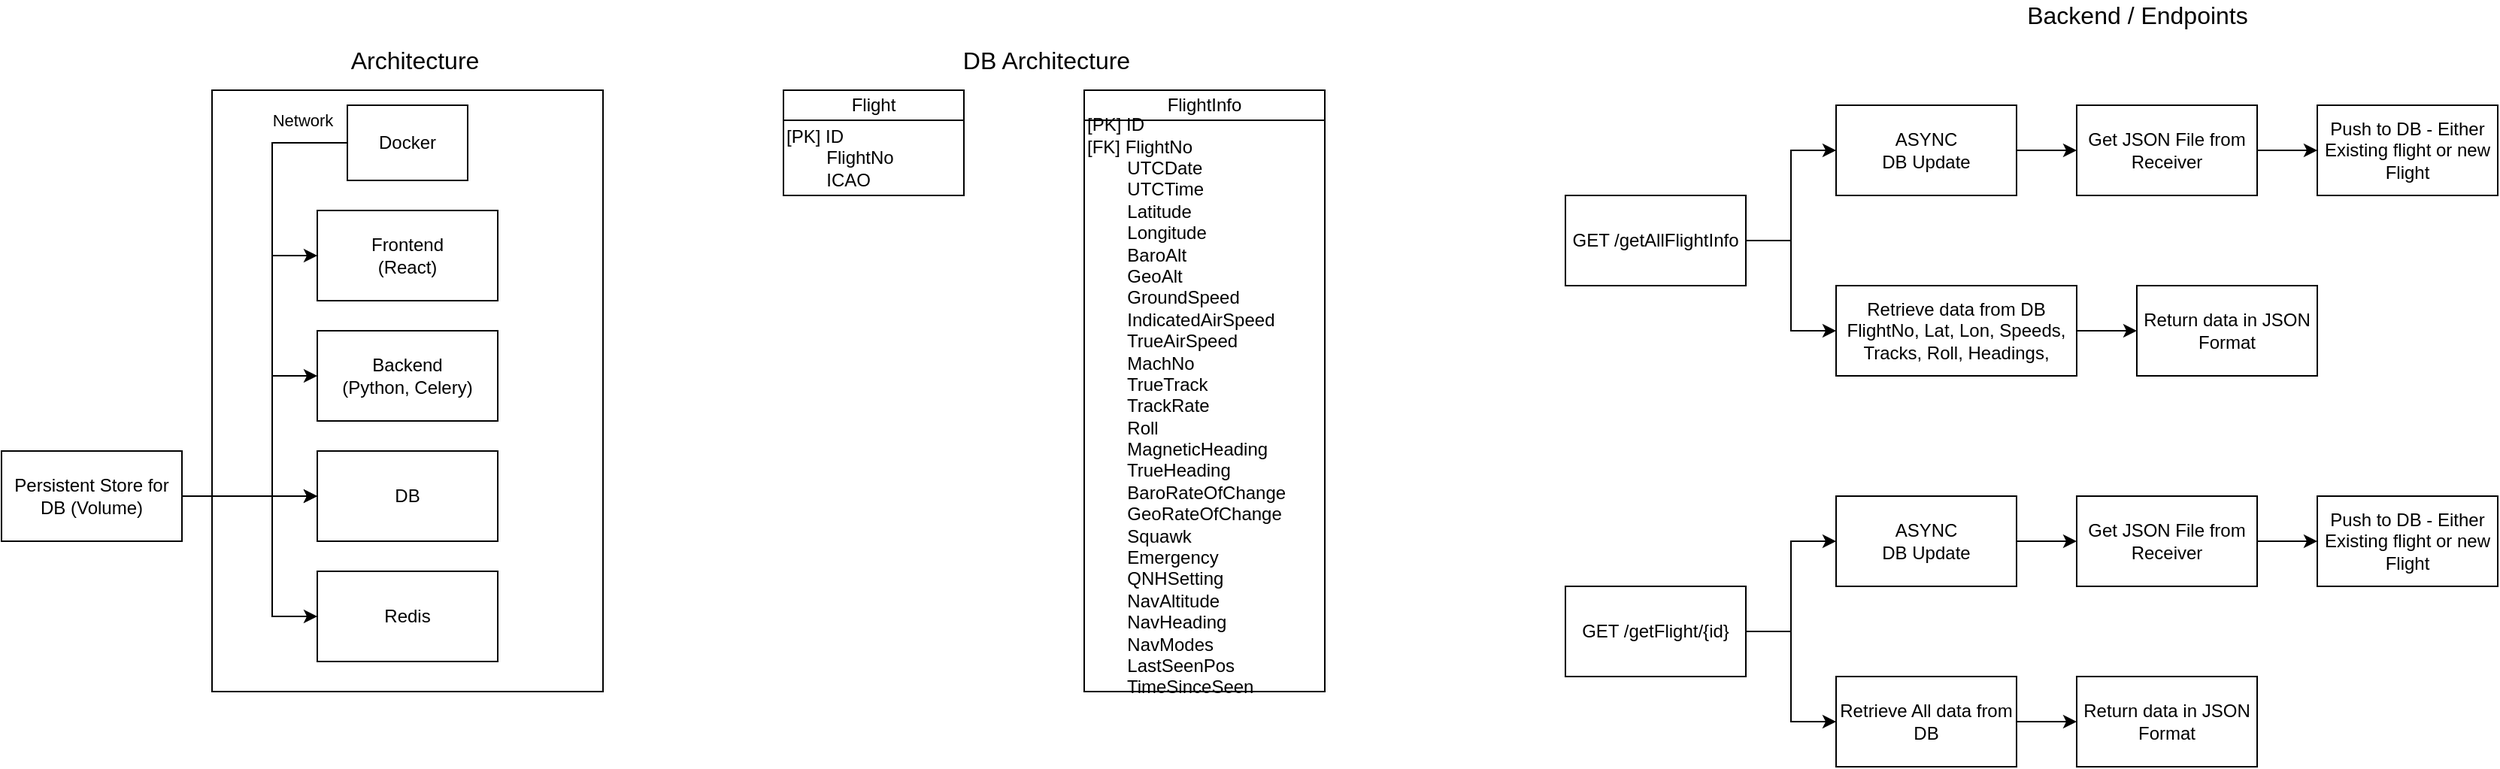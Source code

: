 <mxfile version="11.1.4" type="device"><diagram id="8kZkv4Ws-SIfTtvfAcYS" name="Page-1"><mxGraphModel dx="918" dy="951" grid="1" gridSize="10" guides="1" tooltips="1" connect="1" arrows="1" fold="1" page="1" pageScale="1" pageWidth="1169" pageHeight="827" math="0" shadow="0"><root><mxCell id="0"/><mxCell id="1" parent="0"/><mxCell id="zZOi5nmwg6VCLEwffHVX-1" value="Flight" style="rounded=0;whiteSpace=wrap;html=1;" parent="1" vertex="1"><mxGeometry x="560" y="70" width="120" height="20" as="geometry"/></mxCell><mxCell id="zZOi5nmwg6VCLEwffHVX-2" value="[PK] ID&lt;br&gt;&amp;nbsp; &amp;nbsp; &amp;nbsp; &amp;nbsp; FlightNo&lt;br&gt;&amp;nbsp; &amp;nbsp; &amp;nbsp; &amp;nbsp; ICAO" style="rounded=0;whiteSpace=wrap;html=1;align=left;" parent="1" vertex="1"><mxGeometry x="560" y="90" width="120" height="50" as="geometry"/></mxCell><mxCell id="zZOi5nmwg6VCLEwffHVX-3" value="FlightInfo" style="rounded=0;whiteSpace=wrap;html=1;" parent="1" vertex="1"><mxGeometry x="760" y="70" width="160" height="20" as="geometry"/></mxCell><mxCell id="zZOi5nmwg6VCLEwffHVX-4" value="[PK] ID&lt;br&gt;[FK] FlightNo&lt;br&gt;&amp;nbsp; &amp;nbsp; &amp;nbsp; &amp;nbsp; UTCDate&lt;br&gt;&amp;nbsp; &amp;nbsp; &amp;nbsp; &amp;nbsp; UTCTime&lt;br&gt;&amp;nbsp; &amp;nbsp; &amp;nbsp; &amp;nbsp; Latitude&lt;br&gt;&amp;nbsp; &amp;nbsp; &amp;nbsp; &amp;nbsp; Longitude&lt;br&gt;&amp;nbsp; &amp;nbsp; &amp;nbsp; &amp;nbsp; BaroAlt&lt;br&gt;&amp;nbsp; &amp;nbsp; &amp;nbsp; &amp;nbsp; GeoAlt&lt;br&gt;&amp;nbsp; &amp;nbsp; &amp;nbsp; &amp;nbsp; GroundSpeed&lt;br&gt;&amp;nbsp; &amp;nbsp; &amp;nbsp; &amp;nbsp; IndicatedAirSpeed&lt;br&gt;&amp;nbsp; &amp;nbsp; &amp;nbsp; &amp;nbsp; TrueAirSpeed&lt;br&gt;&amp;nbsp; &amp;nbsp; &amp;nbsp; &amp;nbsp; MachNo&lt;br&gt;&amp;nbsp; &amp;nbsp; &amp;nbsp; &amp;nbsp; TrueTrack&lt;br&gt;&amp;nbsp; &amp;nbsp; &amp;nbsp; &amp;nbsp; TrackRate&lt;br&gt;&amp;nbsp; &amp;nbsp; &amp;nbsp; &amp;nbsp; Roll&lt;br&gt;&amp;nbsp; &amp;nbsp; &amp;nbsp; &amp;nbsp; MagneticHeading&lt;br&gt;&amp;nbsp; &amp;nbsp; &amp;nbsp; &amp;nbsp; TrueHeading&lt;br&gt;&amp;nbsp; &amp;nbsp; &amp;nbsp; &amp;nbsp; BaroRateOfChange&lt;br&gt;&amp;nbsp; &amp;nbsp; &amp;nbsp; &amp;nbsp; GeoRateOfChange&lt;br&gt;&amp;nbsp; &amp;nbsp; &amp;nbsp; &amp;nbsp; Squawk&lt;br&gt;&amp;nbsp; &amp;nbsp; &amp;nbsp; &amp;nbsp; Emergency&lt;br&gt;&amp;nbsp; &amp;nbsp; &amp;nbsp; &amp;nbsp; QNHSetting&lt;br&gt;&amp;nbsp; &amp;nbsp; &amp;nbsp; &amp;nbsp; NavAltitude&lt;br&gt;&amp;nbsp; &amp;nbsp; &amp;nbsp; &amp;nbsp; NavHeading&lt;br&gt;&amp;nbsp; &amp;nbsp; &amp;nbsp; &amp;nbsp; NavModes&lt;br&gt;&amp;nbsp; &amp;nbsp; &amp;nbsp; &amp;nbsp; LastSeenPos&lt;br&gt;&amp;nbsp; &amp;nbsp; &amp;nbsp; &amp;nbsp; TimeSinceSeen" style="rounded=0;whiteSpace=wrap;html=1;align=left;" parent="1" vertex="1"><mxGeometry x="760" y="90" width="160" height="380" as="geometry"/></mxCell><mxCell id="0HRvv66G9EBcT5Kr_Th3-6" style="edgeStyle=orthogonalEdgeStyle;rounded=0;orthogonalLoop=1;jettySize=auto;html=1;exitX=1;exitY=0.5;exitDx=0;exitDy=0;entryX=0;entryY=0.5;entryDx=0;entryDy=0;" edge="1" parent="1" source="0HRvv66G9EBcT5Kr_Th3-1" target="0HRvv66G9EBcT5Kr_Th3-2"><mxGeometry relative="1" as="geometry"/></mxCell><mxCell id="0HRvv66G9EBcT5Kr_Th3-10" style="edgeStyle=orthogonalEdgeStyle;rounded=0;orthogonalLoop=1;jettySize=auto;html=1;exitX=1;exitY=0.5;exitDx=0;exitDy=0;entryX=0;entryY=0.5;entryDx=0;entryDy=0;" edge="1" parent="1" source="0HRvv66G9EBcT5Kr_Th3-1" target="0HRvv66G9EBcT5Kr_Th3-9"><mxGeometry relative="1" as="geometry"/></mxCell><mxCell id="0HRvv66G9EBcT5Kr_Th3-1" value="GET /getAllFlightInfo" style="rounded=0;whiteSpace=wrap;html=1;" vertex="1" parent="1"><mxGeometry x="1080" y="140" width="120" height="60" as="geometry"/></mxCell><mxCell id="0HRvv66G9EBcT5Kr_Th3-7" style="edgeStyle=orthogonalEdgeStyle;rounded=0;orthogonalLoop=1;jettySize=auto;html=1;exitX=1;exitY=0.5;exitDx=0;exitDy=0;entryX=0;entryY=0.5;entryDx=0;entryDy=0;" edge="1" parent="1" source="0HRvv66G9EBcT5Kr_Th3-2" target="0HRvv66G9EBcT5Kr_Th3-3"><mxGeometry relative="1" as="geometry"/></mxCell><mxCell id="0HRvv66G9EBcT5Kr_Th3-2" value="ASYNC&lt;br&gt;DB Update" style="rounded=0;whiteSpace=wrap;html=1;" vertex="1" parent="1"><mxGeometry x="1260" y="80" width="120" height="60" as="geometry"/></mxCell><mxCell id="0HRvv66G9EBcT5Kr_Th3-8" style="edgeStyle=orthogonalEdgeStyle;rounded=0;orthogonalLoop=1;jettySize=auto;html=1;exitX=1;exitY=0.5;exitDx=0;exitDy=0;" edge="1" parent="1" source="0HRvv66G9EBcT5Kr_Th3-3" target="0HRvv66G9EBcT5Kr_Th3-4"><mxGeometry relative="1" as="geometry"/></mxCell><mxCell id="0HRvv66G9EBcT5Kr_Th3-3" value="Get JSON File from Receiver" style="rounded=0;whiteSpace=wrap;html=1;" vertex="1" parent="1"><mxGeometry x="1420" y="80" width="120" height="60" as="geometry"/></mxCell><mxCell id="0HRvv66G9EBcT5Kr_Th3-4" value="Push to DB - Either Existing flight or new Flight" style="rounded=0;whiteSpace=wrap;html=1;" vertex="1" parent="1"><mxGeometry x="1580" y="80" width="120" height="60" as="geometry"/></mxCell><mxCell id="0HRvv66G9EBcT5Kr_Th3-12" style="edgeStyle=orthogonalEdgeStyle;rounded=0;orthogonalLoop=1;jettySize=auto;html=1;exitX=1;exitY=0.5;exitDx=0;exitDy=0;entryX=0;entryY=0.5;entryDx=0;entryDy=0;" edge="1" parent="1" source="0HRvv66G9EBcT5Kr_Th3-9" target="0HRvv66G9EBcT5Kr_Th3-11"><mxGeometry relative="1" as="geometry"/></mxCell><mxCell id="0HRvv66G9EBcT5Kr_Th3-9" value="Retrieve data from DB&lt;br&gt;FlightNo, Lat, Lon, Speeds, Tracks, Roll, Headings," style="rounded=0;whiteSpace=wrap;html=1;" vertex="1" parent="1"><mxGeometry x="1260" y="200" width="160" height="60" as="geometry"/></mxCell><mxCell id="0HRvv66G9EBcT5Kr_Th3-11" value="Return data in JSON Format" style="rounded=0;whiteSpace=wrap;html=1;" vertex="1" parent="1"><mxGeometry x="1460" y="200" width="120" height="60" as="geometry"/></mxCell><mxCell id="0HRvv66G9EBcT5Kr_Th3-19" style="edgeStyle=orthogonalEdgeStyle;rounded=0;orthogonalLoop=1;jettySize=auto;html=1;exitX=1;exitY=0.5;exitDx=0;exitDy=0;entryX=0;entryY=0.5;entryDx=0;entryDy=0;" edge="1" parent="1" source="0HRvv66G9EBcT5Kr_Th3-13" target="0HRvv66G9EBcT5Kr_Th3-15"><mxGeometry relative="1" as="geometry"/></mxCell><mxCell id="0HRvv66G9EBcT5Kr_Th3-21" style="edgeStyle=orthogonalEdgeStyle;rounded=0;orthogonalLoop=1;jettySize=auto;html=1;exitX=1;exitY=0.5;exitDx=0;exitDy=0;entryX=0;entryY=0.5;entryDx=0;entryDy=0;" edge="1" parent="1" source="0HRvv66G9EBcT5Kr_Th3-13" target="0HRvv66G9EBcT5Kr_Th3-20"><mxGeometry relative="1" as="geometry"/></mxCell><mxCell id="0HRvv66G9EBcT5Kr_Th3-13" value="GET /getFlight/{id}" style="rounded=0;whiteSpace=wrap;html=1;" vertex="1" parent="1"><mxGeometry x="1080" y="400" width="120" height="60" as="geometry"/></mxCell><mxCell id="0HRvv66G9EBcT5Kr_Th3-14" style="edgeStyle=orthogonalEdgeStyle;rounded=0;orthogonalLoop=1;jettySize=auto;html=1;exitX=1;exitY=0.5;exitDx=0;exitDy=0;entryX=0;entryY=0.5;entryDx=0;entryDy=0;" edge="1" parent="1" source="0HRvv66G9EBcT5Kr_Th3-15" target="0HRvv66G9EBcT5Kr_Th3-17"><mxGeometry relative="1" as="geometry"/></mxCell><mxCell id="0HRvv66G9EBcT5Kr_Th3-15" value="ASYNC&lt;br&gt;DB Update" style="rounded=0;whiteSpace=wrap;html=1;" vertex="1" parent="1"><mxGeometry x="1260" y="340" width="120" height="60" as="geometry"/></mxCell><mxCell id="0HRvv66G9EBcT5Kr_Th3-16" style="edgeStyle=orthogonalEdgeStyle;rounded=0;orthogonalLoop=1;jettySize=auto;html=1;exitX=1;exitY=0.5;exitDx=0;exitDy=0;" edge="1" parent="1" source="0HRvv66G9EBcT5Kr_Th3-17" target="0HRvv66G9EBcT5Kr_Th3-18"><mxGeometry relative="1" as="geometry"/></mxCell><mxCell id="0HRvv66G9EBcT5Kr_Th3-17" value="Get JSON File from Receiver" style="rounded=0;whiteSpace=wrap;html=1;" vertex="1" parent="1"><mxGeometry x="1420" y="340" width="120" height="60" as="geometry"/></mxCell><mxCell id="0HRvv66G9EBcT5Kr_Th3-18" value="Push to DB - Either Existing flight or new Flight" style="rounded=0;whiteSpace=wrap;html=1;" vertex="1" parent="1"><mxGeometry x="1580" y="340" width="120" height="60" as="geometry"/></mxCell><mxCell id="0HRvv66G9EBcT5Kr_Th3-23" style="edgeStyle=orthogonalEdgeStyle;rounded=0;orthogonalLoop=1;jettySize=auto;html=1;exitX=1;exitY=0.5;exitDx=0;exitDy=0;entryX=0;entryY=0.5;entryDx=0;entryDy=0;" edge="1" parent="1" source="0HRvv66G9EBcT5Kr_Th3-20" target="0HRvv66G9EBcT5Kr_Th3-22"><mxGeometry relative="1" as="geometry"/></mxCell><mxCell id="0HRvv66G9EBcT5Kr_Th3-20" value="Retrieve All data from DB" style="rounded=0;whiteSpace=wrap;html=1;" vertex="1" parent="1"><mxGeometry x="1260" y="460" width="120" height="60" as="geometry"/></mxCell><mxCell id="0HRvv66G9EBcT5Kr_Th3-22" value="Return data in JSON Format" style="rounded=0;whiteSpace=wrap;html=1;" vertex="1" parent="1"><mxGeometry x="1420" y="460" width="120" height="60" as="geometry"/></mxCell><mxCell id="0HRvv66G9EBcT5Kr_Th3-24" value="" style="rounded=0;whiteSpace=wrap;html=1;" vertex="1" parent="1"><mxGeometry x="180" y="70" width="260" height="400" as="geometry"/></mxCell><mxCell id="0HRvv66G9EBcT5Kr_Th3-32" style="edgeStyle=orthogonalEdgeStyle;rounded=0;orthogonalLoop=1;jettySize=auto;html=1;exitX=0;exitY=0.5;exitDx=0;exitDy=0;entryX=0;entryY=0.5;entryDx=0;entryDy=0;" edge="1" parent="1" source="0HRvv66G9EBcT5Kr_Th3-25" target="0HRvv66G9EBcT5Kr_Th3-26"><mxGeometry relative="1" as="geometry"><Array as="points"><mxPoint x="220" y="105"/><mxPoint x="220" y="180"/></Array></mxGeometry></mxCell><mxCell id="0HRvv66G9EBcT5Kr_Th3-33" style="edgeStyle=orthogonalEdgeStyle;rounded=0;orthogonalLoop=1;jettySize=auto;html=1;exitX=0;exitY=0.5;exitDx=0;exitDy=0;entryX=0;entryY=0.5;entryDx=0;entryDy=0;" edge="1" parent="1" source="0HRvv66G9EBcT5Kr_Th3-25" target="0HRvv66G9EBcT5Kr_Th3-27"><mxGeometry relative="1" as="geometry"><Array as="points"><mxPoint x="220" y="105"/><mxPoint x="220" y="260"/></Array></mxGeometry></mxCell><mxCell id="0HRvv66G9EBcT5Kr_Th3-34" style="edgeStyle=orthogonalEdgeStyle;rounded=0;orthogonalLoop=1;jettySize=auto;html=1;exitX=0;exitY=0.5;exitDx=0;exitDy=0;entryX=0;entryY=0.5;entryDx=0;entryDy=0;" edge="1" parent="1" source="0HRvv66G9EBcT5Kr_Th3-25" target="0HRvv66G9EBcT5Kr_Th3-28"><mxGeometry relative="1" as="geometry"><Array as="points"><mxPoint x="220" y="105"/><mxPoint x="220" y="340"/></Array></mxGeometry></mxCell><mxCell id="0HRvv66G9EBcT5Kr_Th3-35" style="edgeStyle=orthogonalEdgeStyle;rounded=0;orthogonalLoop=1;jettySize=auto;html=1;exitX=0;exitY=0.5;exitDx=0;exitDy=0;entryX=0;entryY=0.5;entryDx=0;entryDy=0;" edge="1" parent="1" source="0HRvv66G9EBcT5Kr_Th3-25" target="0HRvv66G9EBcT5Kr_Th3-29"><mxGeometry relative="1" as="geometry"><Array as="points"><mxPoint x="220" y="105"/><mxPoint x="220" y="420"/></Array></mxGeometry></mxCell><mxCell id="0HRvv66G9EBcT5Kr_Th3-41" value="Network" style="text;html=1;resizable=0;points=[];align=center;verticalAlign=middle;labelBackgroundColor=none;fontSize=11;" vertex="1" connectable="0" parent="0HRvv66G9EBcT5Kr_Th3-35"><mxGeometry x="-0.843" y="3" relative="1" as="geometry"><mxPoint x="1" y="-18" as="offset"/></mxGeometry></mxCell><mxCell id="0HRvv66G9EBcT5Kr_Th3-25" value="Docker" style="rounded=0;whiteSpace=wrap;html=1;" vertex="1" parent="1"><mxGeometry x="270" y="80" width="80" height="50" as="geometry"/></mxCell><mxCell id="0HRvv66G9EBcT5Kr_Th3-26" value="Frontend&lt;br&gt;(React)" style="rounded=0;whiteSpace=wrap;html=1;" vertex="1" parent="1"><mxGeometry x="250" y="150" width="120" height="60" as="geometry"/></mxCell><mxCell id="0HRvv66G9EBcT5Kr_Th3-27" value="Backend&lt;br&gt;(Python, Celery)" style="rounded=0;whiteSpace=wrap;html=1;" vertex="1" parent="1"><mxGeometry x="250" y="230" width="120" height="60" as="geometry"/></mxCell><mxCell id="0HRvv66G9EBcT5Kr_Th3-28" value="DB" style="rounded=0;whiteSpace=wrap;html=1;" vertex="1" parent="1"><mxGeometry x="250" y="310" width="120" height="60" as="geometry"/></mxCell><mxCell id="0HRvv66G9EBcT5Kr_Th3-29" value="Redis" style="rounded=0;whiteSpace=wrap;html=1;" vertex="1" parent="1"><mxGeometry x="250" y="390" width="120" height="60" as="geometry"/></mxCell><mxCell id="0HRvv66G9EBcT5Kr_Th3-36" style="edgeStyle=orthogonalEdgeStyle;rounded=0;orthogonalLoop=1;jettySize=auto;html=1;exitX=1;exitY=0.5;exitDx=0;exitDy=0;entryX=0;entryY=0.5;entryDx=0;entryDy=0;" edge="1" parent="1" source="0HRvv66G9EBcT5Kr_Th3-30" target="0HRvv66G9EBcT5Kr_Th3-28"><mxGeometry relative="1" as="geometry"/></mxCell><mxCell id="0HRvv66G9EBcT5Kr_Th3-30" value="Persistent Store for DB (Volume)" style="rounded=0;whiteSpace=wrap;html=1;" vertex="1" parent="1"><mxGeometry x="40" y="310" width="120" height="60" as="geometry"/></mxCell><mxCell id="0HRvv66G9EBcT5Kr_Th3-37" value="Architecture" style="text;html=1;strokeColor=none;fillColor=none;align=center;verticalAlign=middle;whiteSpace=wrap;rounded=0;fontSize=16;" vertex="1" parent="1"><mxGeometry x="260" y="40" width="110" height="20" as="geometry"/></mxCell><mxCell id="0HRvv66G9EBcT5Kr_Th3-38" value="Backend / Endpoints" style="text;html=1;strokeColor=none;fillColor=none;align=center;verticalAlign=middle;whiteSpace=wrap;rounded=0;fontSize=16;" vertex="1" parent="1"><mxGeometry x="1377.5" y="10" width="165" height="20" as="geometry"/></mxCell><mxCell id="0HRvv66G9EBcT5Kr_Th3-40" value="DB Architecture" style="text;html=1;strokeColor=none;fillColor=none;align=center;verticalAlign=middle;whiteSpace=wrap;rounded=0;fontSize=16;" vertex="1" parent="1"><mxGeometry x="670" y="40" width="130" height="20" as="geometry"/></mxCell></root></mxGraphModel></diagram></mxfile>